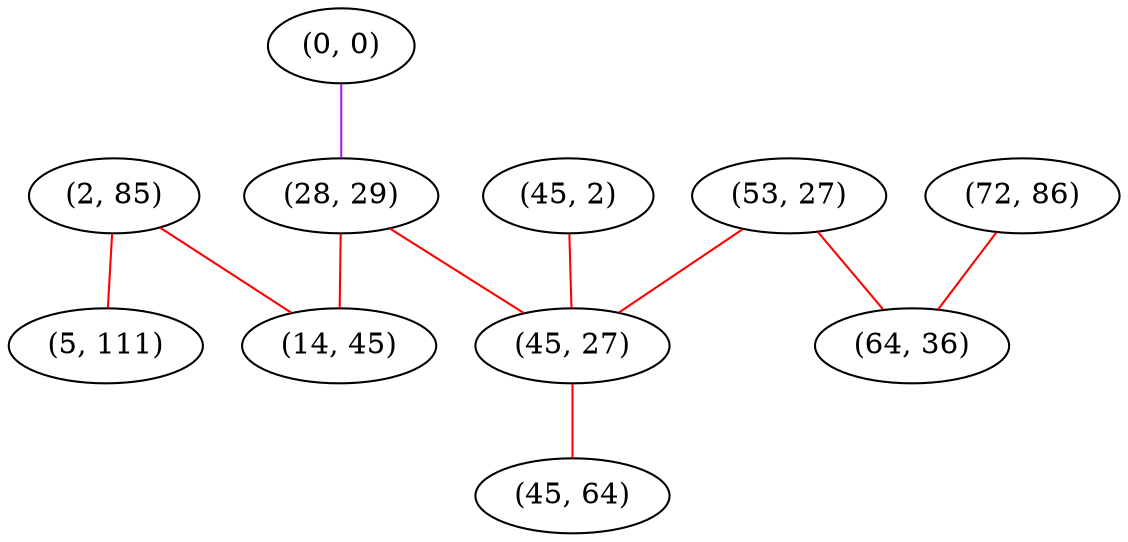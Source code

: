 graph "" {
"(0, 0)";
"(45, 2)";
"(53, 27)";
"(28, 29)";
"(72, 86)";
"(2, 85)";
"(14, 45)";
"(45, 27)";
"(5, 111)";
"(64, 36)";
"(45, 64)";
"(0, 0)" -- "(28, 29)"  [color=purple, key=0, weight=4];
"(45, 2)" -- "(45, 27)"  [color=red, key=0, weight=1];
"(53, 27)" -- "(64, 36)"  [color=red, key=0, weight=1];
"(53, 27)" -- "(45, 27)"  [color=red, key=0, weight=1];
"(28, 29)" -- "(14, 45)"  [color=red, key=0, weight=1];
"(28, 29)" -- "(45, 27)"  [color=red, key=0, weight=1];
"(72, 86)" -- "(64, 36)"  [color=red, key=0, weight=1];
"(2, 85)" -- "(5, 111)"  [color=red, key=0, weight=1];
"(2, 85)" -- "(14, 45)"  [color=red, key=0, weight=1];
"(45, 27)" -- "(45, 64)"  [color=red, key=0, weight=1];
}
